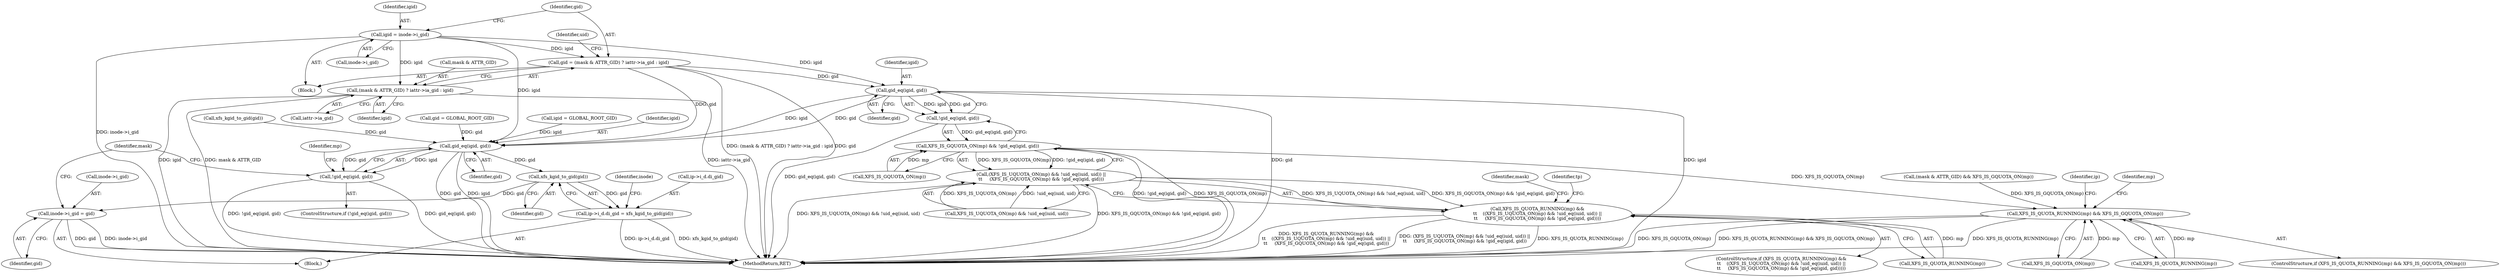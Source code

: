 digraph "0_linux_1fb254aa983bf190cfd685d40c64a480a9bafaee@pointer" {
"1000297" [label="(Call,igid = inode->i_gid)"];
"1000302" [label="(Call,gid = (mask & ATTR_GID) ? iattr->ia_gid : igid)"];
"1000338" [label="(Call,gid_eq(igid, gid))"];
"1000337" [label="(Call,!gid_eq(igid, gid))"];
"1000334" [label="(Call,XFS_IS_GQUOTA_ON(mp) && !gid_eq(igid, gid))"];
"1000326" [label="(Call,(XFS_IS_UQUOTA_ON(mp) && !uid_eq(iuid, uid)) ||\n\t\t     (XFS_IS_GQUOTA_ON(mp) && !gid_eq(igid, gid)))"];
"1000323" [label="(Call,XFS_IS_QUOTA_RUNNING(mp) &&\n\t\t    ((XFS_IS_UQUOTA_ON(mp) && !uid_eq(iuid, uid)) ||\n\t\t     (XFS_IS_GQUOTA_ON(mp) && !gid_eq(igid, gid))))"];
"1000436" [label="(Call,XFS_IS_QUOTA_RUNNING(mp) && XFS_IS_GQUOTA_ON(mp))"];
"1000431" [label="(Call,gid_eq(igid, gid))"];
"1000430" [label="(Call,!gid_eq(igid, gid))"];
"1000474" [label="(Call,xfs_kgid_to_gid(gid))"];
"1000468" [label="(Call,ip->i_d.di_gid = xfs_kgid_to_gid(gid))"];
"1000476" [label="(Call,inode->i_gid = gid)"];
"1000304" [label="(Call,(mask & ATTR_GID) ? iattr->ia_gid : igid)"];
"1000439" [label="(Call,XFS_IS_GQUOTA_ON(mp))"];
"1000438" [label="(Identifier,mp)"];
"1000469" [label="(Call,ip->i_d.di_gid)"];
"1000339" [label="(Identifier,igid)"];
"1000311" [label="(Identifier,igid)"];
"1000302" [label="(Call,gid = (mask & ATTR_GID) ? iattr->ia_gid : igid)"];
"1000327" [label="(Call,XFS_IS_UQUOTA_ON(mp) && !uid_eq(iuid, uid))"];
"1000326" [label="(Call,(XFS_IS_UQUOTA_ON(mp) && !uid_eq(iuid, uid)) ||\n\t\t     (XFS_IS_GQUOTA_ON(mp) && !gid_eq(igid, gid)))"];
"1000322" [label="(ControlStructure,if (XFS_IS_QUOTA_RUNNING(mp) &&\n\t\t    ((XFS_IS_UQUOTA_ON(mp) && !uid_eq(iuid, uid)) ||\n\t\t     (XFS_IS_GQUOTA_ON(mp) && !gid_eq(igid, gid)))))"];
"1000436" [label="(Call,XFS_IS_QUOTA_RUNNING(mp) && XFS_IS_GQUOTA_ON(mp))"];
"1000335" [label="(Call,XFS_IS_GQUOTA_ON(mp))"];
"1000334" [label="(Call,XFS_IS_GQUOTA_ON(mp) && !gid_eq(igid, gid))"];
"1000340" [label="(Identifier,gid)"];
"1000303" [label="(Identifier,gid)"];
"1000569" [label="(MethodReturn,RET)"];
"1000304" [label="(Call,(mask & ATTR_GID) ? iattr->ia_gid : igid)"];
"1000338" [label="(Call,gid_eq(igid, gid))"];
"1000247" [label="(Call,xfs_kgid_to_gid(gid))"];
"1000434" [label="(Block,)"];
"1000305" [label="(Call,mask & ATTR_GID)"];
"1000144" [label="(Call,gid = GLOBAL_ROOT_GID)"];
"1000476" [label="(Call,inode->i_gid = gid)"];
"1000299" [label="(Call,inode->i_gid)"];
"1000297" [label="(Call,igid = inode->i_gid)"];
"1000148" [label="(Call,igid = GLOBAL_ROOT_GID)"];
"1000480" [label="(Identifier,gid)"];
"1000343" [label="(Identifier,tp)"];
"1000478" [label="(Identifier,inode)"];
"1000477" [label="(Call,inode->i_gid)"];
"1000433" [label="(Identifier,gid)"];
"1000474" [label="(Call,xfs_kgid_to_gid(gid))"];
"1000324" [label="(Call,XFS_IS_QUOTA_RUNNING(mp))"];
"1000362" [label="(Identifier,mask)"];
"1000308" [label="(Call,iattr->ia_gid)"];
"1000432" [label="(Identifier,igid)"];
"1000437" [label="(Call,XFS_IS_QUOTA_RUNNING(mp))"];
"1000468" [label="(Call,ip->i_d.di_gid = xfs_kgid_to_gid(gid))"];
"1000447" [label="(Identifier,mp)"];
"1000211" [label="(Call,(mask & ATTR_GID) && XFS_IS_GQUOTA_ON(mp))"];
"1000298" [label="(Identifier,igid)"];
"1000435" [label="(ControlStructure,if (XFS_IS_QUOTA_RUNNING(mp) && XFS_IS_GQUOTA_ON(mp)))"];
"1000337" [label="(Call,!gid_eq(igid, gid))"];
"1000323" [label="(Call,XFS_IS_QUOTA_RUNNING(mp) &&\n\t\t    ((XFS_IS_UQUOTA_ON(mp) && !uid_eq(iuid, uid)) ||\n\t\t     (XFS_IS_GQUOTA_ON(mp) && !gid_eq(igid, gid))))"];
"1000471" [label="(Identifier,ip)"];
"1000291" [label="(Block,)"];
"1000430" [label="(Call,!gid_eq(igid, gid))"];
"1000475" [label="(Identifier,gid)"];
"1000431" [label="(Call,gid_eq(igid, gid))"];
"1000429" [label="(ControlStructure,if (!gid_eq(igid, gid)))"];
"1000313" [label="(Identifier,uid)"];
"1000483" [label="(Identifier,mask)"];
"1000297" -> "1000291"  [label="AST: "];
"1000297" -> "1000299"  [label="CFG: "];
"1000298" -> "1000297"  [label="AST: "];
"1000299" -> "1000297"  [label="AST: "];
"1000303" -> "1000297"  [label="CFG: "];
"1000297" -> "1000569"  [label="DDG: inode->i_gid"];
"1000297" -> "1000302"  [label="DDG: igid"];
"1000297" -> "1000304"  [label="DDG: igid"];
"1000297" -> "1000338"  [label="DDG: igid"];
"1000297" -> "1000431"  [label="DDG: igid"];
"1000302" -> "1000291"  [label="AST: "];
"1000302" -> "1000304"  [label="CFG: "];
"1000303" -> "1000302"  [label="AST: "];
"1000304" -> "1000302"  [label="AST: "];
"1000313" -> "1000302"  [label="CFG: "];
"1000302" -> "1000569"  [label="DDG: (mask & ATTR_GID) ? iattr->ia_gid : igid"];
"1000302" -> "1000569"  [label="DDG: gid"];
"1000302" -> "1000338"  [label="DDG: gid"];
"1000302" -> "1000431"  [label="DDG: gid"];
"1000338" -> "1000337"  [label="AST: "];
"1000338" -> "1000340"  [label="CFG: "];
"1000339" -> "1000338"  [label="AST: "];
"1000340" -> "1000338"  [label="AST: "];
"1000337" -> "1000338"  [label="CFG: "];
"1000338" -> "1000569"  [label="DDG: igid"];
"1000338" -> "1000569"  [label="DDG: gid"];
"1000338" -> "1000337"  [label="DDG: igid"];
"1000338" -> "1000337"  [label="DDG: gid"];
"1000338" -> "1000431"  [label="DDG: igid"];
"1000338" -> "1000431"  [label="DDG: gid"];
"1000337" -> "1000334"  [label="AST: "];
"1000334" -> "1000337"  [label="CFG: "];
"1000337" -> "1000569"  [label="DDG: gid_eq(igid, gid)"];
"1000337" -> "1000334"  [label="DDG: gid_eq(igid, gid)"];
"1000334" -> "1000326"  [label="AST: "];
"1000334" -> "1000335"  [label="CFG: "];
"1000335" -> "1000334"  [label="AST: "];
"1000326" -> "1000334"  [label="CFG: "];
"1000334" -> "1000569"  [label="DDG: !gid_eq(igid, gid)"];
"1000334" -> "1000569"  [label="DDG: XFS_IS_GQUOTA_ON(mp)"];
"1000334" -> "1000326"  [label="DDG: XFS_IS_GQUOTA_ON(mp)"];
"1000334" -> "1000326"  [label="DDG: !gid_eq(igid, gid)"];
"1000335" -> "1000334"  [label="DDG: mp"];
"1000334" -> "1000436"  [label="DDG: XFS_IS_GQUOTA_ON(mp)"];
"1000326" -> "1000323"  [label="AST: "];
"1000326" -> "1000327"  [label="CFG: "];
"1000327" -> "1000326"  [label="AST: "];
"1000323" -> "1000326"  [label="CFG: "];
"1000326" -> "1000569"  [label="DDG: XFS_IS_GQUOTA_ON(mp) && !gid_eq(igid, gid)"];
"1000326" -> "1000569"  [label="DDG: XFS_IS_UQUOTA_ON(mp) && !uid_eq(iuid, uid)"];
"1000326" -> "1000323"  [label="DDG: XFS_IS_UQUOTA_ON(mp) && !uid_eq(iuid, uid)"];
"1000326" -> "1000323"  [label="DDG: XFS_IS_GQUOTA_ON(mp) && !gid_eq(igid, gid)"];
"1000327" -> "1000326"  [label="DDG: XFS_IS_UQUOTA_ON(mp)"];
"1000327" -> "1000326"  [label="DDG: !uid_eq(iuid, uid)"];
"1000323" -> "1000322"  [label="AST: "];
"1000323" -> "1000324"  [label="CFG: "];
"1000324" -> "1000323"  [label="AST: "];
"1000343" -> "1000323"  [label="CFG: "];
"1000362" -> "1000323"  [label="CFG: "];
"1000323" -> "1000569"  [label="DDG: (XFS_IS_UQUOTA_ON(mp) && !uid_eq(iuid, uid)) ||\n\t\t     (XFS_IS_GQUOTA_ON(mp) && !gid_eq(igid, gid))"];
"1000323" -> "1000569"  [label="DDG: XFS_IS_QUOTA_RUNNING(mp)"];
"1000323" -> "1000569"  [label="DDG: XFS_IS_QUOTA_RUNNING(mp) &&\n\t\t    ((XFS_IS_UQUOTA_ON(mp) && !uid_eq(iuid, uid)) ||\n\t\t     (XFS_IS_GQUOTA_ON(mp) && !gid_eq(igid, gid)))"];
"1000324" -> "1000323"  [label="DDG: mp"];
"1000436" -> "1000435"  [label="AST: "];
"1000436" -> "1000437"  [label="CFG: "];
"1000436" -> "1000439"  [label="CFG: "];
"1000437" -> "1000436"  [label="AST: "];
"1000439" -> "1000436"  [label="AST: "];
"1000447" -> "1000436"  [label="CFG: "];
"1000471" -> "1000436"  [label="CFG: "];
"1000436" -> "1000569"  [label="DDG: XFS_IS_QUOTA_RUNNING(mp) && XFS_IS_GQUOTA_ON(mp)"];
"1000436" -> "1000569"  [label="DDG: XFS_IS_QUOTA_RUNNING(mp)"];
"1000436" -> "1000569"  [label="DDG: XFS_IS_GQUOTA_ON(mp)"];
"1000437" -> "1000436"  [label="DDG: mp"];
"1000211" -> "1000436"  [label="DDG: XFS_IS_GQUOTA_ON(mp)"];
"1000439" -> "1000436"  [label="DDG: mp"];
"1000431" -> "1000430"  [label="AST: "];
"1000431" -> "1000433"  [label="CFG: "];
"1000432" -> "1000431"  [label="AST: "];
"1000433" -> "1000431"  [label="AST: "];
"1000430" -> "1000431"  [label="CFG: "];
"1000431" -> "1000569"  [label="DDG: igid"];
"1000431" -> "1000569"  [label="DDG: gid"];
"1000431" -> "1000430"  [label="DDG: igid"];
"1000431" -> "1000430"  [label="DDG: gid"];
"1000148" -> "1000431"  [label="DDG: igid"];
"1000247" -> "1000431"  [label="DDG: gid"];
"1000144" -> "1000431"  [label="DDG: gid"];
"1000431" -> "1000474"  [label="DDG: gid"];
"1000430" -> "1000429"  [label="AST: "];
"1000438" -> "1000430"  [label="CFG: "];
"1000483" -> "1000430"  [label="CFG: "];
"1000430" -> "1000569"  [label="DDG: gid_eq(igid, gid)"];
"1000430" -> "1000569"  [label="DDG: !gid_eq(igid, gid)"];
"1000474" -> "1000468"  [label="AST: "];
"1000474" -> "1000475"  [label="CFG: "];
"1000475" -> "1000474"  [label="AST: "];
"1000468" -> "1000474"  [label="CFG: "];
"1000474" -> "1000468"  [label="DDG: gid"];
"1000474" -> "1000476"  [label="DDG: gid"];
"1000468" -> "1000434"  [label="AST: "];
"1000469" -> "1000468"  [label="AST: "];
"1000478" -> "1000468"  [label="CFG: "];
"1000468" -> "1000569"  [label="DDG: xfs_kgid_to_gid(gid)"];
"1000468" -> "1000569"  [label="DDG: ip->i_d.di_gid"];
"1000476" -> "1000434"  [label="AST: "];
"1000476" -> "1000480"  [label="CFG: "];
"1000477" -> "1000476"  [label="AST: "];
"1000480" -> "1000476"  [label="AST: "];
"1000483" -> "1000476"  [label="CFG: "];
"1000476" -> "1000569"  [label="DDG: inode->i_gid"];
"1000476" -> "1000569"  [label="DDG: gid"];
"1000304" -> "1000308"  [label="CFG: "];
"1000304" -> "1000311"  [label="CFG: "];
"1000305" -> "1000304"  [label="AST: "];
"1000308" -> "1000304"  [label="AST: "];
"1000311" -> "1000304"  [label="AST: "];
"1000304" -> "1000569"  [label="DDG: igid"];
"1000304" -> "1000569"  [label="DDG: mask & ATTR_GID"];
"1000304" -> "1000569"  [label="DDG: iattr->ia_gid"];
}

